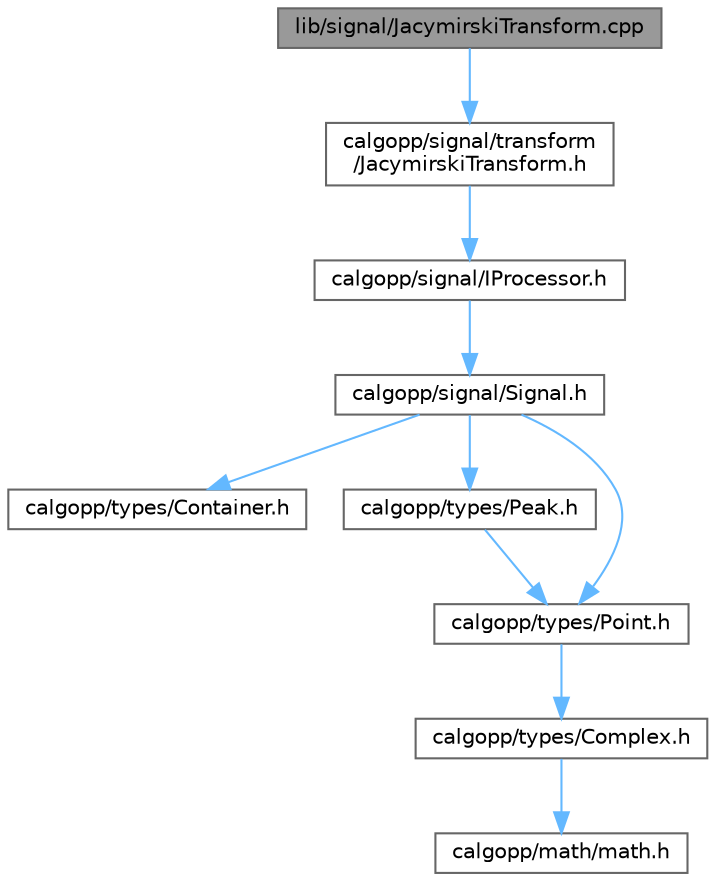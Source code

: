 digraph "lib/signal/JacymirskiTransform.cpp"
{
 // LATEX_PDF_SIZE
  bgcolor="transparent";
  edge [fontname=Helvetica,fontsize=10,labelfontname=Helvetica,labelfontsize=10];
  node [fontname=Helvetica,fontsize=10,shape=box,height=0.2,width=0.4];
  Node1 [label="lib/signal/JacymirskiTransform.cpp",height=0.2,width=0.4,color="gray40", fillcolor="grey60", style="filled", fontcolor="black",tooltip=" "];
  Node1 -> Node2 [color="steelblue1",style="solid"];
  Node2 [label="calgopp/signal/transform\l/JacymirskiTransform.h",height=0.2,width=0.4,color="grey40", fillcolor="white", style="filled",URL="$JacymirskiTransform_8h.html",tooltip=" "];
  Node2 -> Node3 [color="steelblue1",style="solid"];
  Node3 [label="calgopp/signal/IProcessor.h",height=0.2,width=0.4,color="grey40", fillcolor="white", style="filled",URL="$IProcessor_8h.html",tooltip=" "];
  Node3 -> Node4 [color="steelblue1",style="solid"];
  Node4 [label="calgopp/signal/Signal.h",height=0.2,width=0.4,color="grey40", fillcolor="white", style="filled",URL="$Signal_8h.html",tooltip=" "];
  Node4 -> Node5 [color="steelblue1",style="solid"];
  Node5 [label="calgopp/types/Container.h",height=0.2,width=0.4,color="grey40", fillcolor="white", style="filled",URL="$Container_8h.html",tooltip=" "];
  Node4 -> Node6 [color="steelblue1",style="solid"];
  Node6 [label="calgopp/types/Peak.h",height=0.2,width=0.4,color="grey40", fillcolor="white", style="filled",URL="$Peak_8h.html",tooltip=" "];
  Node6 -> Node7 [color="steelblue1",style="solid"];
  Node7 [label="calgopp/types/Point.h",height=0.2,width=0.4,color="grey40", fillcolor="white", style="filled",URL="$Point_8h.html",tooltip=" "];
  Node7 -> Node8 [color="steelblue1",style="solid"];
  Node8 [label="calgopp/types/Complex.h",height=0.2,width=0.4,color="grey40", fillcolor="white", style="filled",URL="$Complex_8h.html",tooltip=" "];
  Node8 -> Node9 [color="steelblue1",style="solid"];
  Node9 [label="calgopp/math/math.h",height=0.2,width=0.4,color="grey40", fillcolor="white", style="filled",URL="$math_8h.html",tooltip=" "];
  Node4 -> Node7 [color="steelblue1",style="solid"];
}
